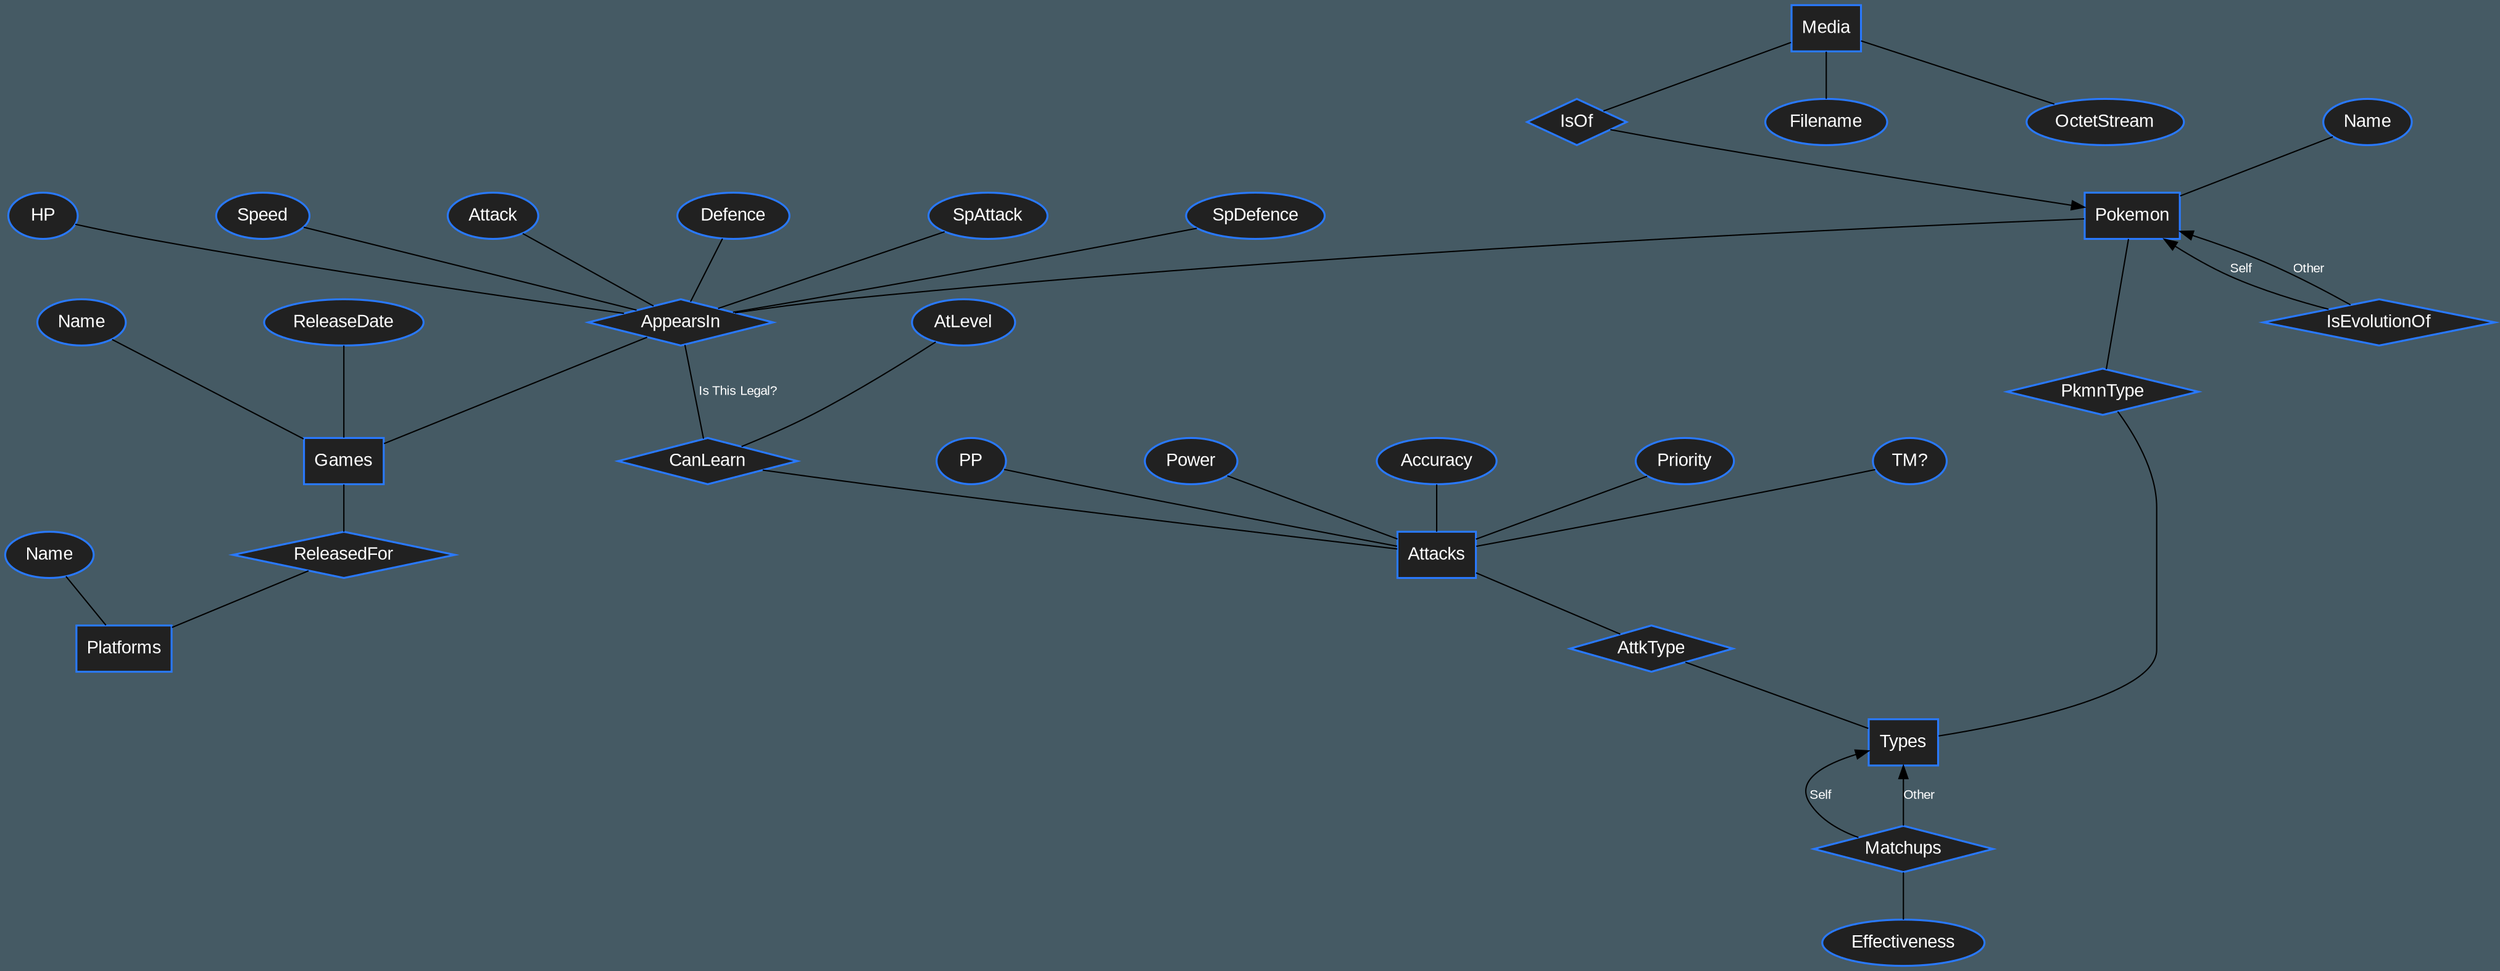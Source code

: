 graph {
    # https://graphviz.org/doc/info/attrs.html


    ###########################################################################
    #Styles
    ###########################################################################
    bgcolor="#455A64";
    nodesep=1.5;
    #splines=polyline; # maybe?
    node[fontname="Sailec,Arial",fontsize=14,style=filled,penwidth=1.5,color="#2979FF", fillcolor="#212121",fontcolor=white];
    edge[fontname="Sailec,Arial",fontsize=10,fontcolor=white,len=1.5];


    ###########################################################################
    #Entities
    ###########################################################################
    node[shape=rectangle];
    Pokemon;
    Types;
    Attacks;
    Media;
    Games;
    Platforms;

    ###########################################################################
    # Relationships
    ###########################################################################
    node[shape=diamond];
    Pokemon -- PkmnType;
    PkmnType -- Types;

    Pokemon -- IsEvolutionOf[label="Self",dir=back];
    Pokemon -- IsEvolutionOf[label="Other",dir=back];

    Types -- Matchups[label="Self",dir=back]; 
    Types -- Matchups[label="Other",dir=back];

    Attacks -- AttkType;
    AttkType -- Types;

    AppearsIn -- CanLearn[label="Is This Legal?"];
    CanLearn -- Attacks;
    
    Media -- IsOf;
    IsOf -- Pokemon[dir=forward];
    
    Pokemon -- AppearsIn;
    AppearsIn -- Games;
    
    Games -- ReleasedFor;
    ReleasedFor -- Platforms;

    ###########################################################################
    # Attributes
    ###########################################################################
    node[shape=oval];

    gameName[label="Name"];
    gameName -- Games;
    ReleaseDate -- Games;

    pokemonName[label="Name"];
    pokemonName -- Pokemon;
    platformName[label="Name"];
    platformName -- "Platforms";

    Media -- Filename;
    Media -- OctetStream;

    PP -- Attacks;
    Power -- Attacks;
    Accuracy -- Attacks;
    Priority -- Attacks;
    TM[label="TM?"];
    TM -- Attacks;

    AtLevel -- CanLearn;

    Matchups -- Effectiveness;

    HP -- AppearsIn;
    Speed -- AppearsIn;
    Attack -- AppearsIn;
    Defence -- AppearsIn;
    SpAttack -- AppearsIn;
    SpDefence -- AppearsIn;
}